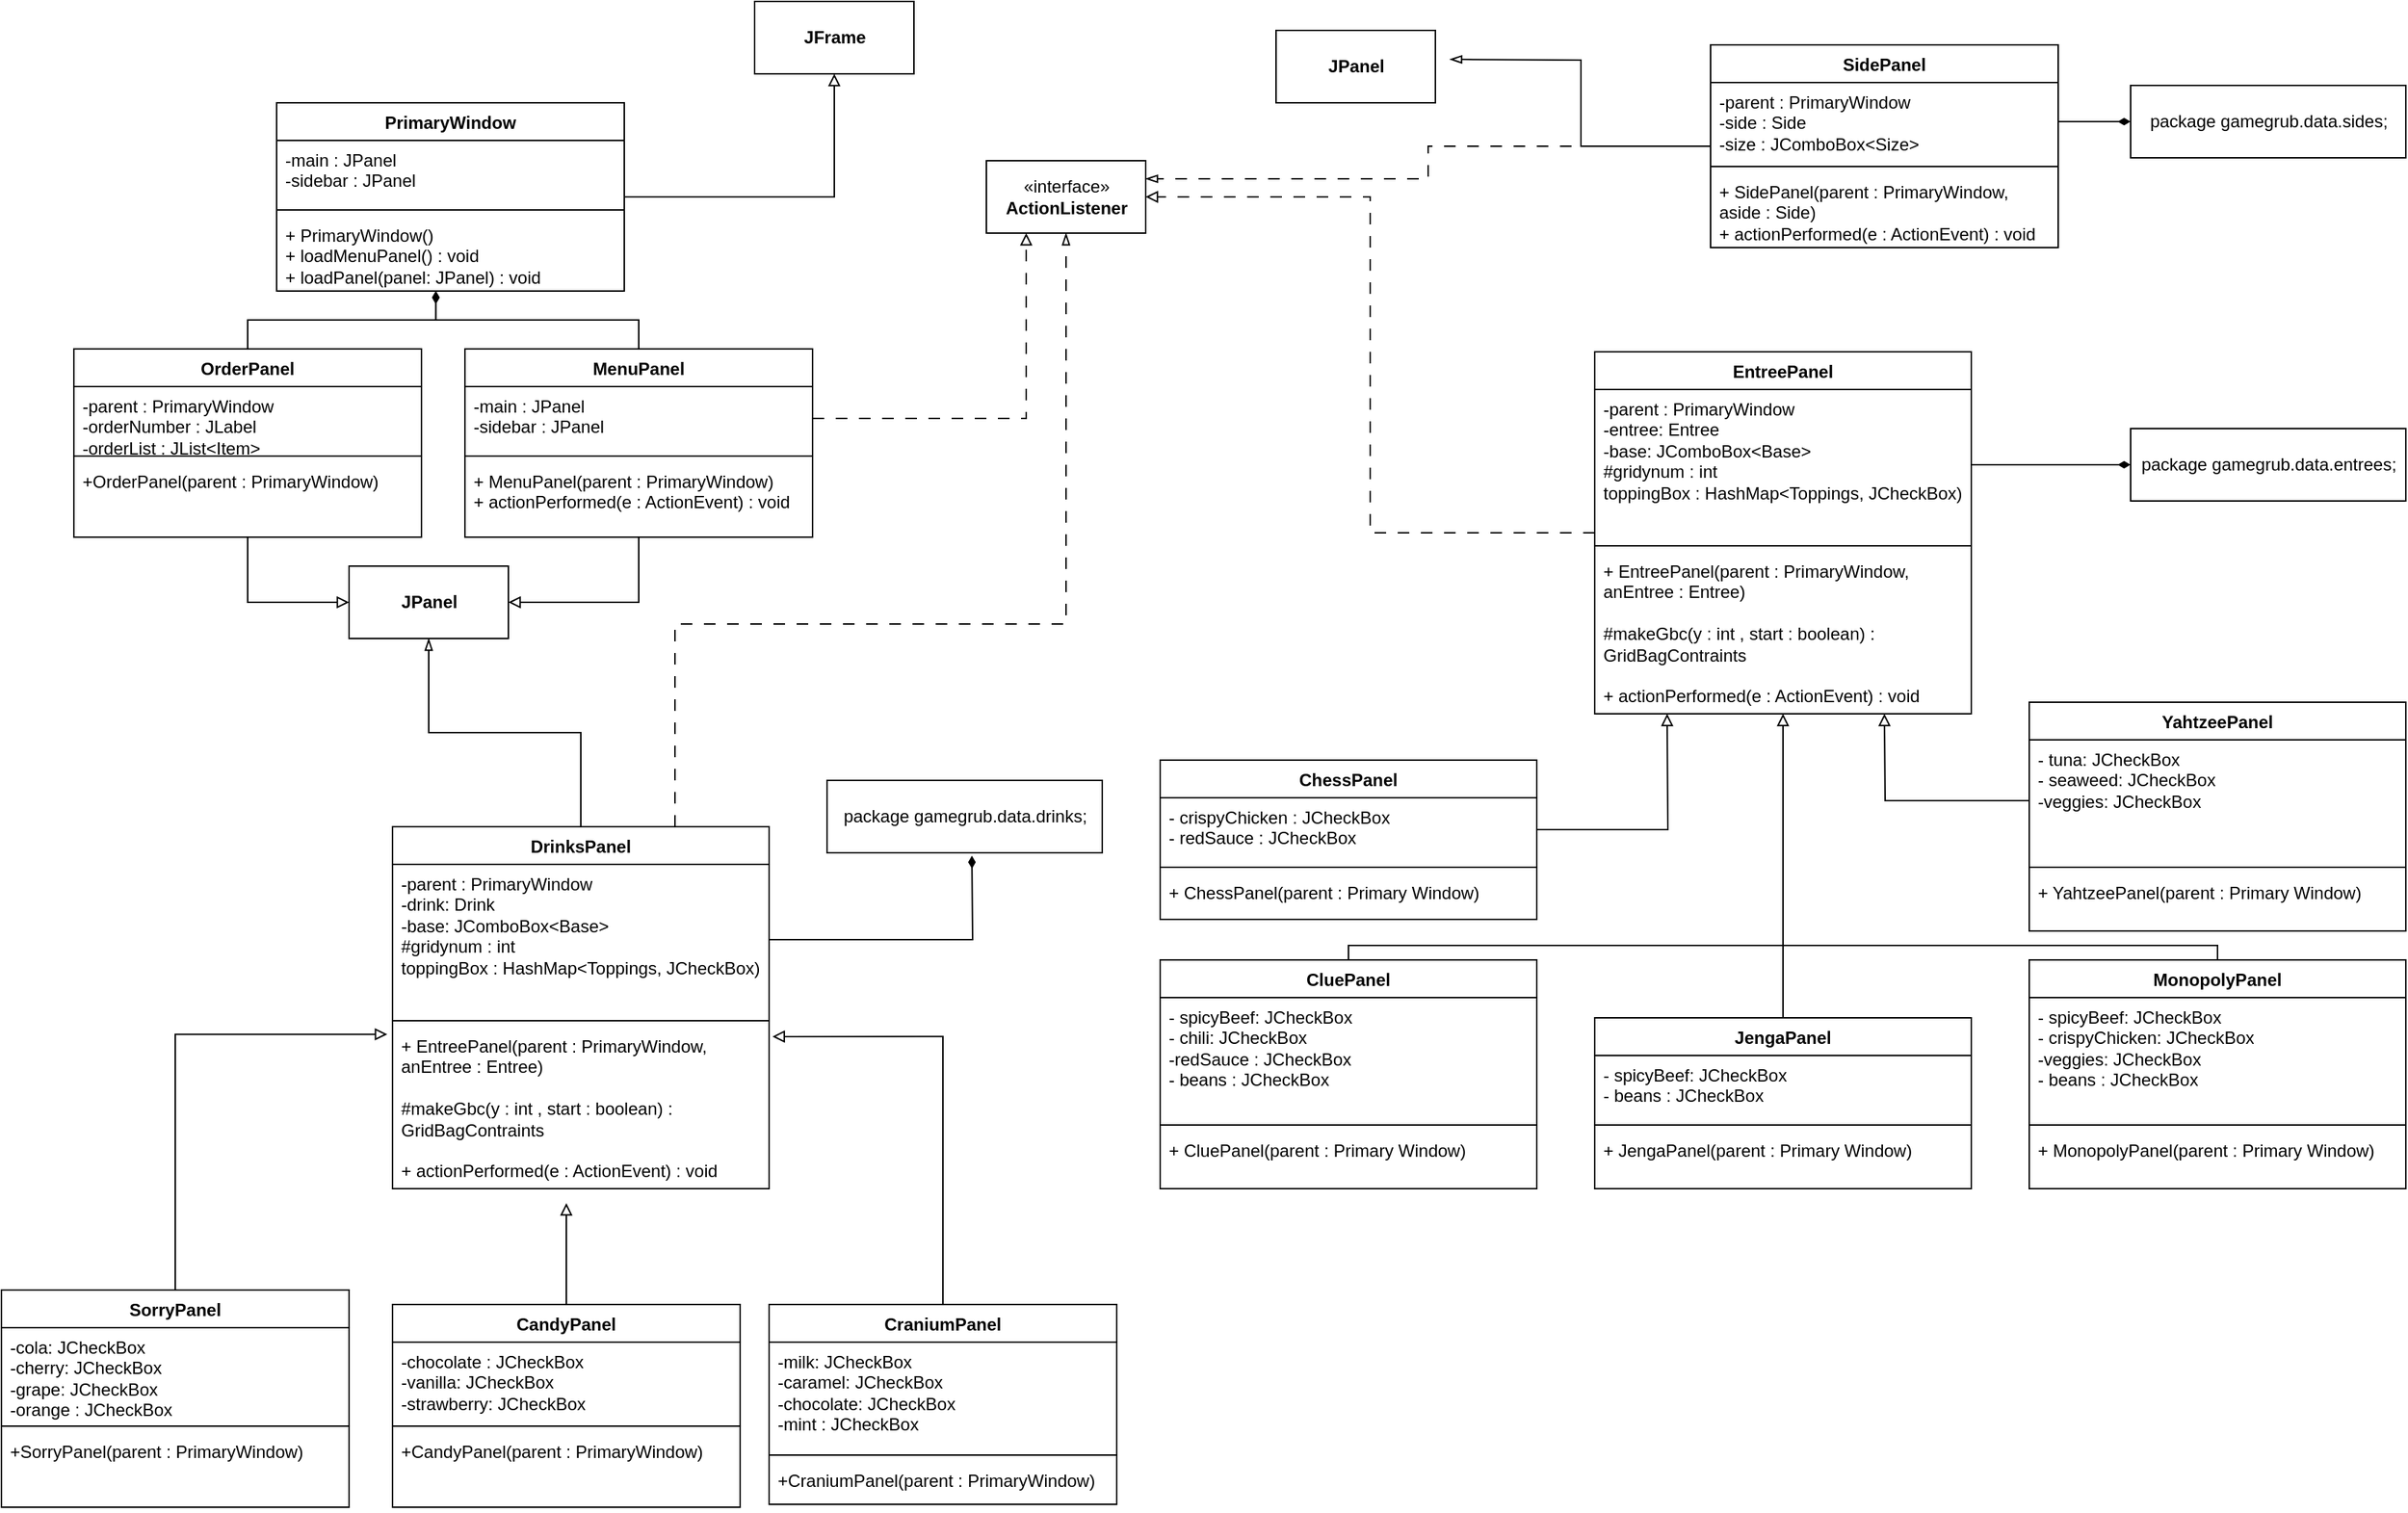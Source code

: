 <mxfile version="20.8.21" type="github">
  <diagram name="Page-1" id="929967ad-93f9-6ef4-fab6-5d389245f69c">
    <mxGraphModel dx="2518" dy="1416" grid="1" gridSize="10" guides="1" tooltips="1" connect="1" arrows="1" fold="1" page="1" pageScale="1.5" pageWidth="1169" pageHeight="826" background="none" math="0" shadow="0">
      <root>
        <mxCell id="0" style=";html=1;" />
        <mxCell id="1" style=";html=1;" parent="0" />
        <mxCell id="zlyBfy8H01efTNsYLWTc-6" style="edgeStyle=orthogonalEdgeStyle;rounded=0;orthogonalLoop=1;jettySize=auto;html=1;entryX=0.5;entryY=1;entryDx=0;entryDy=0;endArrow=block;endFill=0;" edge="1" parent="1" source="YISngo12cGfvKzasnoVp-1" target="zlyBfy8H01efTNsYLWTc-4">
          <mxGeometry relative="1" as="geometry" />
        </mxCell>
        <mxCell id="YISngo12cGfvKzasnoVp-1" value="PrimaryWindow" style="swimlane;fontStyle=1;align=center;verticalAlign=top;childLayout=stackLayout;horizontal=1;startSize=26;horizontalStack=0;resizeParent=1;resizeParentMax=0;resizeLast=0;collapsible=1;marginBottom=0;whiteSpace=wrap;html=1;" parent="1" vertex="1">
          <mxGeometry x="220" y="80" width="240" height="130" as="geometry" />
        </mxCell>
        <mxCell id="YISngo12cGfvKzasnoVp-2" value="-main : JPanel&lt;br&gt;-sidebar : JPanel" style="text;strokeColor=none;fillColor=none;align=left;verticalAlign=top;spacingLeft=4;spacingRight=4;overflow=hidden;rotatable=0;points=[[0,0.5],[1,0.5]];portConstraint=eastwest;whiteSpace=wrap;html=1;" parent="YISngo12cGfvKzasnoVp-1" vertex="1">
          <mxGeometry y="26" width="240" height="44" as="geometry" />
        </mxCell>
        <mxCell id="YISngo12cGfvKzasnoVp-3" value="" style="line;strokeWidth=1;fillColor=none;align=left;verticalAlign=middle;spacingTop=-1;spacingLeft=3;spacingRight=3;rotatable=0;labelPosition=right;points=[];portConstraint=eastwest;strokeColor=inherit;" parent="YISngo12cGfvKzasnoVp-1" vertex="1">
          <mxGeometry y="70" width="240" height="8" as="geometry" />
        </mxCell>
        <mxCell id="YISngo12cGfvKzasnoVp-4" value="+ PrimaryWindow()&lt;br&gt;+ loadMenuPanel() : void&lt;br&gt;+ loadPanel(panel: JPanel) : void" style="text;strokeColor=none;fillColor=none;align=left;verticalAlign=top;spacingLeft=4;spacingRight=4;overflow=hidden;rotatable=0;points=[[0,0.5],[1,0.5]];portConstraint=eastwest;whiteSpace=wrap;html=1;" parent="YISngo12cGfvKzasnoVp-1" vertex="1">
          <mxGeometry y="78" width="240" height="52" as="geometry" />
        </mxCell>
        <mxCell id="zlyBfy8H01efTNsYLWTc-29" style="edgeStyle=orthogonalEdgeStyle;rounded=0;orthogonalLoop=1;jettySize=auto;html=1;startArrow=none;startFill=0;endArrow=blockThin;endFill=0;" edge="1" parent="1" source="YISngo12cGfvKzasnoVp-5">
          <mxGeometry relative="1" as="geometry">
            <mxPoint x="1030" y="50" as="targetPoint" />
          </mxGeometry>
        </mxCell>
        <mxCell id="zlyBfy8H01efTNsYLWTc-32" style="edgeStyle=orthogonalEdgeStyle;rounded=0;orthogonalLoop=1;jettySize=auto;html=1;entryX=1;entryY=0.25;entryDx=0;entryDy=0;dashed=1;dashPattern=8 8;startArrow=none;startFill=0;endArrow=blockThin;endFill=0;" edge="1" parent="1" source="YISngo12cGfvKzasnoVp-5" target="zlyBfy8H01efTNsYLWTc-2">
          <mxGeometry relative="1" as="geometry" />
        </mxCell>
        <mxCell id="YISngo12cGfvKzasnoVp-5" value="SidePanel" style="swimlane;fontStyle=1;align=center;verticalAlign=top;childLayout=stackLayout;horizontal=1;startSize=26;horizontalStack=0;resizeParent=1;resizeParentMax=0;resizeLast=0;collapsible=1;marginBottom=0;whiteSpace=wrap;html=1;" parent="1" vertex="1">
          <mxGeometry x="1210" y="40" width="240" height="140" as="geometry" />
        </mxCell>
        <mxCell id="YISngo12cGfvKzasnoVp-6" value="-parent : PrimaryWindow&lt;br&gt;-side : Side&lt;br&gt;-size : JComboBox&amp;lt;Size&amp;gt;" style="text;strokeColor=none;fillColor=none;align=left;verticalAlign=top;spacingLeft=4;spacingRight=4;overflow=hidden;rotatable=0;points=[[0,0.5],[1,0.5]];portConstraint=eastwest;whiteSpace=wrap;html=1;" parent="YISngo12cGfvKzasnoVp-5" vertex="1">
          <mxGeometry y="26" width="240" height="54" as="geometry" />
        </mxCell>
        <mxCell id="YISngo12cGfvKzasnoVp-7" value="" style="line;strokeWidth=1;fillColor=none;align=left;verticalAlign=middle;spacingTop=-1;spacingLeft=3;spacingRight=3;rotatable=0;labelPosition=right;points=[];portConstraint=eastwest;strokeColor=inherit;" parent="YISngo12cGfvKzasnoVp-5" vertex="1">
          <mxGeometry y="80" width="240" height="8" as="geometry" />
        </mxCell>
        <mxCell id="YISngo12cGfvKzasnoVp-8" value="+ SidePanel(parent : PrimaryWindow, aside : Side)&lt;br&gt;+ actionPerformed(e : ActionEvent) : void" style="text;strokeColor=none;fillColor=none;align=left;verticalAlign=top;spacingLeft=4;spacingRight=4;overflow=hidden;rotatable=0;points=[[0,0.5],[1,0.5]];portConstraint=eastwest;whiteSpace=wrap;html=1;" parent="YISngo12cGfvKzasnoVp-5" vertex="1">
          <mxGeometry y="88" width="240" height="52" as="geometry" />
        </mxCell>
        <mxCell id="zlyBfy8H01efTNsYLWTc-25" style="edgeStyle=orthogonalEdgeStyle;rounded=0;orthogonalLoop=1;jettySize=auto;html=1;entryX=1;entryY=0.5;entryDx=0;entryDy=0;dashed=1;dashPattern=8 8;startArrow=none;startFill=0;endArrow=block;endFill=0;" edge="1" parent="1" source="YISngo12cGfvKzasnoVp-9" target="zlyBfy8H01efTNsYLWTc-2">
          <mxGeometry relative="1" as="geometry" />
        </mxCell>
        <mxCell id="YISngo12cGfvKzasnoVp-9" value="EntreePanel" style="swimlane;fontStyle=1;align=center;verticalAlign=top;childLayout=stackLayout;horizontal=1;startSize=26;horizontalStack=0;resizeParent=1;resizeParentMax=0;resizeLast=0;collapsible=1;marginBottom=0;whiteSpace=wrap;html=1;" parent="1" vertex="1">
          <mxGeometry x="1130" y="252" width="260" height="250" as="geometry" />
        </mxCell>
        <mxCell id="YISngo12cGfvKzasnoVp-10" value="-parent : PrimaryWindow&lt;br&gt;-entree: Entree&lt;br&gt;-base: JComboBox&amp;lt;Base&amp;gt;&lt;br&gt;#gridynum : int&lt;br&gt;toppingBox : HashMap&amp;lt;Toppings, JCheckBox)" style="text;strokeColor=none;fillColor=none;align=left;verticalAlign=top;spacingLeft=4;spacingRight=4;overflow=hidden;rotatable=0;points=[[0,0.5],[1,0.5]];portConstraint=eastwest;whiteSpace=wrap;html=1;" parent="YISngo12cGfvKzasnoVp-9" vertex="1">
          <mxGeometry y="26" width="260" height="104" as="geometry" />
        </mxCell>
        <mxCell id="YISngo12cGfvKzasnoVp-11" value="" style="line;strokeWidth=1;fillColor=none;align=left;verticalAlign=middle;spacingTop=-1;spacingLeft=3;spacingRight=3;rotatable=0;labelPosition=right;points=[];portConstraint=eastwest;strokeColor=inherit;" parent="YISngo12cGfvKzasnoVp-9" vertex="1">
          <mxGeometry y="130" width="260" height="8" as="geometry" />
        </mxCell>
        <mxCell id="YISngo12cGfvKzasnoVp-12" value="+ EntreePanel(parent : PrimaryWindow, anEntree : Entree)&lt;br&gt;&lt;br&gt;#makeGbc(y : int , start : boolean) : GridBagContraints&lt;br&gt;&lt;br&gt;+ actionPerformed(e : ActionEvent) : void" style="text;strokeColor=none;fillColor=none;align=left;verticalAlign=top;spacingLeft=4;spacingRight=4;overflow=hidden;rotatable=0;points=[[0,0.5],[1,0.5]];portConstraint=eastwest;whiteSpace=wrap;html=1;" parent="YISngo12cGfvKzasnoVp-9" vertex="1">
          <mxGeometry y="138" width="260" height="112" as="geometry" />
        </mxCell>
        <mxCell id="zlyBfy8H01efTNsYLWTc-30" style="edgeStyle=orthogonalEdgeStyle;rounded=0;orthogonalLoop=1;jettySize=auto;html=1;entryX=0.5;entryY=1;entryDx=0;entryDy=0;startArrow=none;startFill=0;endArrow=blockThin;endFill=0;" edge="1" parent="1" source="YISngo12cGfvKzasnoVp-13" target="zlyBfy8H01efTNsYLWTc-3">
          <mxGeometry relative="1" as="geometry" />
        </mxCell>
        <mxCell id="zlyBfy8H01efTNsYLWTc-31" style="edgeStyle=orthogonalEdgeStyle;rounded=0;orthogonalLoop=1;jettySize=auto;html=1;exitX=0.75;exitY=0;exitDx=0;exitDy=0;entryX=0.5;entryY=1;entryDx=0;entryDy=0;startArrow=none;startFill=0;endArrow=blockThin;endFill=0;dashed=1;dashPattern=8 8;" edge="1" parent="1" source="YISngo12cGfvKzasnoVp-13" target="zlyBfy8H01efTNsYLWTc-2">
          <mxGeometry relative="1" as="geometry">
            <Array as="points">
              <mxPoint x="495" y="440" />
              <mxPoint x="765" y="440" />
            </Array>
          </mxGeometry>
        </mxCell>
        <mxCell id="YISngo12cGfvKzasnoVp-13" value="DrinksPanel" style="swimlane;fontStyle=1;align=center;verticalAlign=top;childLayout=stackLayout;horizontal=1;startSize=26;horizontalStack=0;resizeParent=1;resizeParentMax=0;resizeLast=0;collapsible=1;marginBottom=0;whiteSpace=wrap;html=1;" parent="1" vertex="1">
          <mxGeometry x="300" y="580" width="260" height="250" as="geometry" />
        </mxCell>
        <mxCell id="zlyBfy8H01efTNsYLWTc-40" style="edgeStyle=orthogonalEdgeStyle;rounded=0;orthogonalLoop=1;jettySize=auto;html=1;startArrow=none;startFill=0;endArrow=diamondThin;endFill=1;" edge="1" parent="YISngo12cGfvKzasnoVp-13" source="YISngo12cGfvKzasnoVp-14">
          <mxGeometry relative="1" as="geometry">
            <mxPoint x="400" y="20" as="targetPoint" />
          </mxGeometry>
        </mxCell>
        <mxCell id="YISngo12cGfvKzasnoVp-14" value="-parent : PrimaryWindow&lt;br&gt;-drink: Drink&lt;br&gt;-base: JComboBox&amp;lt;Base&amp;gt;&lt;br&gt;#gridynum : int&lt;br&gt;toppingBox : HashMap&amp;lt;Toppings, JCheckBox)" style="text;strokeColor=none;fillColor=none;align=left;verticalAlign=top;spacingLeft=4;spacingRight=4;overflow=hidden;rotatable=0;points=[[0,0.5],[1,0.5]];portConstraint=eastwest;whiteSpace=wrap;html=1;" parent="YISngo12cGfvKzasnoVp-13" vertex="1">
          <mxGeometry y="26" width="260" height="104" as="geometry" />
        </mxCell>
        <mxCell id="YISngo12cGfvKzasnoVp-15" value="" style="line;strokeWidth=1;fillColor=none;align=left;verticalAlign=middle;spacingTop=-1;spacingLeft=3;spacingRight=3;rotatable=0;labelPosition=right;points=[];portConstraint=eastwest;strokeColor=inherit;" parent="YISngo12cGfvKzasnoVp-13" vertex="1">
          <mxGeometry y="130" width="260" height="8" as="geometry" />
        </mxCell>
        <mxCell id="YISngo12cGfvKzasnoVp-16" value="+ EntreePanel(parent : PrimaryWindow, anEntree : Entree)&lt;br&gt;&lt;br&gt;#makeGbc(y : int , start : boolean) : GridBagContraints&lt;br&gt;&lt;br&gt;+ actionPerformed(e : ActionEvent) : void" style="text;strokeColor=none;fillColor=none;align=left;verticalAlign=top;spacingLeft=4;spacingRight=4;overflow=hidden;rotatable=0;points=[[0,0.5],[1,0.5]];portConstraint=eastwest;whiteSpace=wrap;html=1;" parent="YISngo12cGfvKzasnoVp-13" vertex="1">
          <mxGeometry y="138" width="260" height="112" as="geometry" />
        </mxCell>
        <mxCell id="zlyBfy8H01efTNsYLWTc-1" style="edgeStyle=orthogonalEdgeStyle;rounded=0;orthogonalLoop=1;jettySize=auto;html=1;entryX=0.458;entryY=1;entryDx=0;entryDy=0;entryPerimeter=0;endArrow=diamondThin;endFill=1;" edge="1" parent="1" source="YISngo12cGfvKzasnoVp-17" target="YISngo12cGfvKzasnoVp-4">
          <mxGeometry relative="1" as="geometry" />
        </mxCell>
        <mxCell id="zlyBfy8H01efTNsYLWTc-21" style="edgeStyle=orthogonalEdgeStyle;rounded=0;orthogonalLoop=1;jettySize=auto;html=1;entryX=1;entryY=0.5;entryDx=0;entryDy=0;startArrow=none;startFill=0;endArrow=block;endFill=0;" edge="1" parent="1" source="YISngo12cGfvKzasnoVp-17" target="zlyBfy8H01efTNsYLWTc-3">
          <mxGeometry relative="1" as="geometry" />
        </mxCell>
        <mxCell id="YISngo12cGfvKzasnoVp-17" value="MenuPanel" style="swimlane;fontStyle=1;align=center;verticalAlign=top;childLayout=stackLayout;horizontal=1;startSize=26;horizontalStack=0;resizeParent=1;resizeParentMax=0;resizeLast=0;collapsible=1;marginBottom=0;whiteSpace=wrap;html=1;" parent="1" vertex="1">
          <mxGeometry x="350" y="250" width="240" height="130" as="geometry" />
        </mxCell>
        <mxCell id="YISngo12cGfvKzasnoVp-18" value="-main : JPanel&lt;br&gt;-sidebar : JPanel" style="text;strokeColor=none;fillColor=none;align=left;verticalAlign=top;spacingLeft=4;spacingRight=4;overflow=hidden;rotatable=0;points=[[0,0.5],[1,0.5]];portConstraint=eastwest;whiteSpace=wrap;html=1;" parent="YISngo12cGfvKzasnoVp-17" vertex="1">
          <mxGeometry y="26" width="240" height="44" as="geometry" />
        </mxCell>
        <mxCell id="YISngo12cGfvKzasnoVp-19" value="" style="line;strokeWidth=1;fillColor=none;align=left;verticalAlign=middle;spacingTop=-1;spacingLeft=3;spacingRight=3;rotatable=0;labelPosition=right;points=[];portConstraint=eastwest;strokeColor=inherit;" parent="YISngo12cGfvKzasnoVp-17" vertex="1">
          <mxGeometry y="70" width="240" height="8" as="geometry" />
        </mxCell>
        <mxCell id="YISngo12cGfvKzasnoVp-20" value="+ MenuPanel(parent : PrimaryWindow)&lt;br style=&quot;border-color: var(--border-color);&quot;&gt;+ actionPerformed(e : ActionEvent) : void" style="text;strokeColor=none;fillColor=none;align=left;verticalAlign=top;spacingLeft=4;spacingRight=4;overflow=hidden;rotatable=0;points=[[0,0.5],[1,0.5]];portConstraint=eastwest;whiteSpace=wrap;html=1;" parent="YISngo12cGfvKzasnoVp-17" vertex="1">
          <mxGeometry y="78" width="240" height="52" as="geometry" />
        </mxCell>
        <mxCell id="zlyBfy8H01efTNsYLWTc-5" style="edgeStyle=orthogonalEdgeStyle;rounded=0;orthogonalLoop=1;jettySize=auto;html=1;entryX=0.458;entryY=1;entryDx=0;entryDy=0;entryPerimeter=0;endArrow=diamondThin;endFill=1;" edge="1" parent="1" source="YISngo12cGfvKzasnoVp-21" target="YISngo12cGfvKzasnoVp-4">
          <mxGeometry relative="1" as="geometry" />
        </mxCell>
        <mxCell id="zlyBfy8H01efTNsYLWTc-22" style="edgeStyle=orthogonalEdgeStyle;rounded=0;orthogonalLoop=1;jettySize=auto;html=1;entryX=0;entryY=0.5;entryDx=0;entryDy=0;startArrow=none;startFill=0;endArrow=block;endFill=0;" edge="1" parent="1" source="YISngo12cGfvKzasnoVp-21" target="zlyBfy8H01efTNsYLWTc-3">
          <mxGeometry relative="1" as="geometry" />
        </mxCell>
        <mxCell id="YISngo12cGfvKzasnoVp-21" value="OrderPanel" style="swimlane;fontStyle=1;align=center;verticalAlign=top;childLayout=stackLayout;horizontal=1;startSize=26;horizontalStack=0;resizeParent=1;resizeParentMax=0;resizeLast=0;collapsible=1;marginBottom=0;whiteSpace=wrap;html=1;" parent="1" vertex="1">
          <mxGeometry x="80" y="250" width="240" height="130" as="geometry" />
        </mxCell>
        <mxCell id="YISngo12cGfvKzasnoVp-22" value="-parent : PrimaryWindow&lt;br&gt;-orderNumber : JLabel&lt;br&gt;-orderList : JList&amp;lt;Item&amp;gt;" style="text;strokeColor=none;fillColor=none;align=left;verticalAlign=top;spacingLeft=4;spacingRight=4;overflow=hidden;rotatable=0;points=[[0,0.5],[1,0.5]];portConstraint=eastwest;whiteSpace=wrap;html=1;" parent="YISngo12cGfvKzasnoVp-21" vertex="1">
          <mxGeometry y="26" width="240" height="44" as="geometry" />
        </mxCell>
        <mxCell id="YISngo12cGfvKzasnoVp-23" value="" style="line;strokeWidth=1;fillColor=none;align=left;verticalAlign=middle;spacingTop=-1;spacingLeft=3;spacingRight=3;rotatable=0;labelPosition=right;points=[];portConstraint=eastwest;strokeColor=inherit;" parent="YISngo12cGfvKzasnoVp-21" vertex="1">
          <mxGeometry y="70" width="240" height="8" as="geometry" />
        </mxCell>
        <mxCell id="YISngo12cGfvKzasnoVp-24" value="+OrderPanel(parent : PrimaryWindow)" style="text;strokeColor=none;fillColor=none;align=left;verticalAlign=top;spacingLeft=4;spacingRight=4;overflow=hidden;rotatable=0;points=[[0,0.5],[1,0.5]];portConstraint=eastwest;whiteSpace=wrap;html=1;" parent="YISngo12cGfvKzasnoVp-21" vertex="1">
          <mxGeometry y="78" width="240" height="52" as="geometry" />
        </mxCell>
        <mxCell id="zlyBfy8H01efTNsYLWTc-13" style="edgeStyle=orthogonalEdgeStyle;rounded=0;orthogonalLoop=1;jettySize=auto;html=1;startArrow=none;startFill=0;endArrow=block;endFill=0;" edge="1" parent="1" source="YISngo12cGfvKzasnoVp-25">
          <mxGeometry relative="1" as="geometry">
            <mxPoint x="420" y="840" as="targetPoint" />
          </mxGeometry>
        </mxCell>
        <mxCell id="YISngo12cGfvKzasnoVp-25" value="CandyPanel" style="swimlane;fontStyle=1;align=center;verticalAlign=top;childLayout=stackLayout;horizontal=1;startSize=26;horizontalStack=0;resizeParent=1;resizeParentMax=0;resizeLast=0;collapsible=1;marginBottom=0;whiteSpace=wrap;html=1;" parent="1" vertex="1">
          <mxGeometry x="300" y="910" width="240" height="140" as="geometry" />
        </mxCell>
        <mxCell id="YISngo12cGfvKzasnoVp-26" value="-chocolate : JCheckBox&lt;br&gt;-vanilla: JCheckBox&lt;br&gt;-strawberry: JCheckBox" style="text;strokeColor=none;fillColor=none;align=left;verticalAlign=top;spacingLeft=4;spacingRight=4;overflow=hidden;rotatable=0;points=[[0,0.5],[1,0.5]];portConstraint=eastwest;whiteSpace=wrap;html=1;" parent="YISngo12cGfvKzasnoVp-25" vertex="1">
          <mxGeometry y="26" width="240" height="54" as="geometry" />
        </mxCell>
        <mxCell id="YISngo12cGfvKzasnoVp-27" value="" style="line;strokeWidth=1;fillColor=none;align=left;verticalAlign=middle;spacingTop=-1;spacingLeft=3;spacingRight=3;rotatable=0;labelPosition=right;points=[];portConstraint=eastwest;strokeColor=inherit;" parent="YISngo12cGfvKzasnoVp-25" vertex="1">
          <mxGeometry y="80" width="240" height="8" as="geometry" />
        </mxCell>
        <mxCell id="YISngo12cGfvKzasnoVp-28" value="+CandyPanel(parent : PrimaryWindow)" style="text;strokeColor=none;fillColor=none;align=left;verticalAlign=top;spacingLeft=4;spacingRight=4;overflow=hidden;rotatable=0;points=[[0,0.5],[1,0.5]];portConstraint=eastwest;whiteSpace=wrap;html=1;" parent="YISngo12cGfvKzasnoVp-25" vertex="1">
          <mxGeometry y="88" width="240" height="52" as="geometry" />
        </mxCell>
        <mxCell id="zlyBfy8H01efTNsYLWTc-12" style="edgeStyle=orthogonalEdgeStyle;rounded=0;orthogonalLoop=1;jettySize=auto;html=1;entryX=1.009;entryY=0.062;entryDx=0;entryDy=0;entryPerimeter=0;startArrow=none;startFill=0;endArrow=block;endFill=0;" edge="1" parent="1" source="YISngo12cGfvKzasnoVp-29" target="YISngo12cGfvKzasnoVp-16">
          <mxGeometry relative="1" as="geometry" />
        </mxCell>
        <mxCell id="YISngo12cGfvKzasnoVp-29" value="CraniumPanel" style="swimlane;fontStyle=1;align=center;verticalAlign=top;childLayout=stackLayout;horizontal=1;startSize=26;horizontalStack=0;resizeParent=1;resizeParentMax=0;resizeLast=0;collapsible=1;marginBottom=0;whiteSpace=wrap;html=1;" parent="1" vertex="1">
          <mxGeometry x="560" y="910" width="240" height="138" as="geometry" />
        </mxCell>
        <mxCell id="YISngo12cGfvKzasnoVp-30" value="-milk: JCheckBox&lt;br&gt;-caramel: JCheckBox&lt;br&gt;-chocolate: JCheckBox&lt;br&gt;-mint : JCheckBox" style="text;strokeColor=none;fillColor=none;align=left;verticalAlign=top;spacingLeft=4;spacingRight=4;overflow=hidden;rotatable=0;points=[[0,0.5],[1,0.5]];portConstraint=eastwest;whiteSpace=wrap;html=1;" parent="YISngo12cGfvKzasnoVp-29" vertex="1">
          <mxGeometry y="26" width="240" height="74" as="geometry" />
        </mxCell>
        <mxCell id="YISngo12cGfvKzasnoVp-31" value="" style="line;strokeWidth=1;fillColor=none;align=left;verticalAlign=middle;spacingTop=-1;spacingLeft=3;spacingRight=3;rotatable=0;labelPosition=right;points=[];portConstraint=eastwest;strokeColor=inherit;" parent="YISngo12cGfvKzasnoVp-29" vertex="1">
          <mxGeometry y="100" width="240" height="8" as="geometry" />
        </mxCell>
        <mxCell id="YISngo12cGfvKzasnoVp-32" value="+CraniumPanel(parent : PrimaryWindow)" style="text;strokeColor=none;fillColor=none;align=left;verticalAlign=top;spacingLeft=4;spacingRight=4;overflow=hidden;rotatable=0;points=[[0,0.5],[1,0.5]];portConstraint=eastwest;whiteSpace=wrap;html=1;" parent="YISngo12cGfvKzasnoVp-29" vertex="1">
          <mxGeometry y="108" width="240" height="30" as="geometry" />
        </mxCell>
        <mxCell id="zlyBfy8H01efTNsYLWTc-14" style="edgeStyle=orthogonalEdgeStyle;rounded=0;orthogonalLoop=1;jettySize=auto;html=1;entryX=-0.014;entryY=0.048;entryDx=0;entryDy=0;entryPerimeter=0;startArrow=none;startFill=0;endArrow=block;endFill=0;" edge="1" parent="1" source="YISngo12cGfvKzasnoVp-33" target="YISngo12cGfvKzasnoVp-16">
          <mxGeometry relative="1" as="geometry" />
        </mxCell>
        <mxCell id="YISngo12cGfvKzasnoVp-33" value="SorryPanel" style="swimlane;fontStyle=1;align=center;verticalAlign=top;childLayout=stackLayout;horizontal=1;startSize=26;horizontalStack=0;resizeParent=1;resizeParentMax=0;resizeLast=0;collapsible=1;marginBottom=0;whiteSpace=wrap;html=1;" parent="1" vertex="1">
          <mxGeometry x="30" y="900" width="240" height="150" as="geometry" />
        </mxCell>
        <mxCell id="YISngo12cGfvKzasnoVp-34" value="-cola: JCheckBox&lt;br&gt;-cherry: JCheckBox&lt;br&gt;-grape: JCheckBox&lt;br&gt;-orange : JCheckBox" style="text;strokeColor=none;fillColor=none;align=left;verticalAlign=top;spacingLeft=4;spacingRight=4;overflow=hidden;rotatable=0;points=[[0,0.5],[1,0.5]];portConstraint=eastwest;whiteSpace=wrap;html=1;" parent="YISngo12cGfvKzasnoVp-33" vertex="1">
          <mxGeometry y="26" width="240" height="64" as="geometry" />
        </mxCell>
        <mxCell id="YISngo12cGfvKzasnoVp-35" value="" style="line;strokeWidth=1;fillColor=none;align=left;verticalAlign=middle;spacingTop=-1;spacingLeft=3;spacingRight=3;rotatable=0;labelPosition=right;points=[];portConstraint=eastwest;strokeColor=inherit;" parent="YISngo12cGfvKzasnoVp-33" vertex="1">
          <mxGeometry y="90" width="240" height="8" as="geometry" />
        </mxCell>
        <mxCell id="YISngo12cGfvKzasnoVp-36" value="+SorryPanel(parent : PrimaryWindow)" style="text;strokeColor=none;fillColor=none;align=left;verticalAlign=top;spacingLeft=4;spacingRight=4;overflow=hidden;rotatable=0;points=[[0,0.5],[1,0.5]];portConstraint=eastwest;whiteSpace=wrap;html=1;" parent="YISngo12cGfvKzasnoVp-33" vertex="1">
          <mxGeometry y="98" width="240" height="52" as="geometry" />
        </mxCell>
        <mxCell id="YISngo12cGfvKzasnoVp-37" value="ChessPanel" style="swimlane;fontStyle=1;align=center;verticalAlign=top;childLayout=stackLayout;horizontal=1;startSize=26;horizontalStack=0;resizeParent=1;resizeParentMax=0;resizeLast=0;collapsible=1;marginBottom=0;whiteSpace=wrap;html=1;" parent="1" vertex="1">
          <mxGeometry x="830" y="534" width="260" height="110" as="geometry" />
        </mxCell>
        <mxCell id="zlyBfy8H01efTNsYLWTc-20" style="edgeStyle=orthogonalEdgeStyle;rounded=0;orthogonalLoop=1;jettySize=auto;html=1;startArrow=none;startFill=0;endArrow=block;endFill=0;" edge="1" parent="YISngo12cGfvKzasnoVp-37" source="YISngo12cGfvKzasnoVp-38">
          <mxGeometry relative="1" as="geometry">
            <mxPoint x="350" y="-32" as="targetPoint" />
          </mxGeometry>
        </mxCell>
        <mxCell id="YISngo12cGfvKzasnoVp-38" value="- crispyChicken : JCheckBox&lt;br&gt;- redSauce : JCheckBox" style="text;strokeColor=none;fillColor=none;align=left;verticalAlign=top;spacingLeft=4;spacingRight=4;overflow=hidden;rotatable=0;points=[[0,0.5],[1,0.5]];portConstraint=eastwest;whiteSpace=wrap;html=1;" parent="YISngo12cGfvKzasnoVp-37" vertex="1">
          <mxGeometry y="26" width="260" height="44" as="geometry" />
        </mxCell>
        <mxCell id="YISngo12cGfvKzasnoVp-39" value="" style="line;strokeWidth=1;fillColor=none;align=left;verticalAlign=middle;spacingTop=-1;spacingLeft=3;spacingRight=3;rotatable=0;labelPosition=right;points=[];portConstraint=eastwest;strokeColor=inherit;" parent="YISngo12cGfvKzasnoVp-37" vertex="1">
          <mxGeometry y="70" width="260" height="8" as="geometry" />
        </mxCell>
        <mxCell id="YISngo12cGfvKzasnoVp-40" value="+ ChessPanel(parent : Primary Window)" style="text;strokeColor=none;fillColor=none;align=left;verticalAlign=top;spacingLeft=4;spacingRight=4;overflow=hidden;rotatable=0;points=[[0,0.5],[1,0.5]];portConstraint=eastwest;whiteSpace=wrap;html=1;" parent="YISngo12cGfvKzasnoVp-37" vertex="1">
          <mxGeometry y="78" width="260" height="32" as="geometry" />
        </mxCell>
        <mxCell id="YISngo12cGfvKzasnoVp-41" value="CluePanel" style="swimlane;fontStyle=1;align=center;verticalAlign=top;childLayout=stackLayout;horizontal=1;startSize=26;horizontalStack=0;resizeParent=1;resizeParentMax=0;resizeLast=0;collapsible=1;marginBottom=0;whiteSpace=wrap;html=1;" parent="1" vertex="1">
          <mxGeometry x="830" y="672" width="260" height="158" as="geometry" />
        </mxCell>
        <mxCell id="zlyBfy8H01efTNsYLWTc-15" style="edgeStyle=orthogonalEdgeStyle;rounded=0;orthogonalLoop=1;jettySize=auto;html=1;startArrow=none;startFill=0;endArrow=block;endFill=0;" edge="1" parent="YISngo12cGfvKzasnoVp-41">
          <mxGeometry relative="1" as="geometry">
            <mxPoint x="430" y="-170" as="targetPoint" />
            <mxPoint x="130" as="sourcePoint" />
            <Array as="points">
              <mxPoint x="130" y="-10" />
              <mxPoint x="430" y="-10" />
            </Array>
          </mxGeometry>
        </mxCell>
        <mxCell id="YISngo12cGfvKzasnoVp-42" value="- spicyBeef: JCheckBox&lt;br&gt;- chili: JCheckBox&lt;br&gt;-redSauce : JCheckBox&lt;br&gt;- beans : JCheckBox" style="text;strokeColor=none;fillColor=none;align=left;verticalAlign=top;spacingLeft=4;spacingRight=4;overflow=hidden;rotatable=0;points=[[0,0.5],[1,0.5]];portConstraint=eastwest;whiteSpace=wrap;html=1;" parent="YISngo12cGfvKzasnoVp-41" vertex="1">
          <mxGeometry y="26" width="260" height="84" as="geometry" />
        </mxCell>
        <mxCell id="YISngo12cGfvKzasnoVp-43" value="" style="line;strokeWidth=1;fillColor=none;align=left;verticalAlign=middle;spacingTop=-1;spacingLeft=3;spacingRight=3;rotatable=0;labelPosition=right;points=[];portConstraint=eastwest;strokeColor=inherit;" parent="YISngo12cGfvKzasnoVp-41" vertex="1">
          <mxGeometry y="110" width="260" height="8" as="geometry" />
        </mxCell>
        <mxCell id="YISngo12cGfvKzasnoVp-44" value="+ CluePanel(parent : Primary Window)" style="text;strokeColor=none;fillColor=none;align=left;verticalAlign=top;spacingLeft=4;spacingRight=4;overflow=hidden;rotatable=0;points=[[0,0.5],[1,0.5]];portConstraint=eastwest;whiteSpace=wrap;html=1;" parent="YISngo12cGfvKzasnoVp-41" vertex="1">
          <mxGeometry y="118" width="260" height="40" as="geometry" />
        </mxCell>
        <mxCell id="zlyBfy8H01efTNsYLWTc-17" style="edgeStyle=orthogonalEdgeStyle;rounded=0;orthogonalLoop=1;jettySize=auto;html=1;startArrow=none;startFill=0;endArrow=none;endFill=0;" edge="1" parent="1" source="YISngo12cGfvKzasnoVp-45">
          <mxGeometry relative="1" as="geometry">
            <mxPoint x="1260" y="662" as="targetPoint" />
          </mxGeometry>
        </mxCell>
        <mxCell id="YISngo12cGfvKzasnoVp-45" value="JengaPanel" style="swimlane;fontStyle=1;align=center;verticalAlign=top;childLayout=stackLayout;horizontal=1;startSize=26;horizontalStack=0;resizeParent=1;resizeParentMax=0;resizeLast=0;collapsible=1;marginBottom=0;whiteSpace=wrap;html=1;" parent="1" vertex="1">
          <mxGeometry x="1130" y="712" width="260" height="118" as="geometry" />
        </mxCell>
        <mxCell id="YISngo12cGfvKzasnoVp-46" value="- spicyBeef: JCheckBox&lt;br&gt;- beans : JCheckBox" style="text;strokeColor=none;fillColor=none;align=left;verticalAlign=top;spacingLeft=4;spacingRight=4;overflow=hidden;rotatable=0;points=[[0,0.5],[1,0.5]];portConstraint=eastwest;whiteSpace=wrap;html=1;" parent="YISngo12cGfvKzasnoVp-45" vertex="1">
          <mxGeometry y="26" width="260" height="44" as="geometry" />
        </mxCell>
        <mxCell id="YISngo12cGfvKzasnoVp-47" value="" style="line;strokeWidth=1;fillColor=none;align=left;verticalAlign=middle;spacingTop=-1;spacingLeft=3;spacingRight=3;rotatable=0;labelPosition=right;points=[];portConstraint=eastwest;strokeColor=inherit;" parent="YISngo12cGfvKzasnoVp-45" vertex="1">
          <mxGeometry y="70" width="260" height="8" as="geometry" />
        </mxCell>
        <mxCell id="YISngo12cGfvKzasnoVp-48" value="+ JengaPanel(parent : Primary Window)" style="text;strokeColor=none;fillColor=none;align=left;verticalAlign=top;spacingLeft=4;spacingRight=4;overflow=hidden;rotatable=0;points=[[0,0.5],[1,0.5]];portConstraint=eastwest;whiteSpace=wrap;html=1;" parent="YISngo12cGfvKzasnoVp-45" vertex="1">
          <mxGeometry y="78" width="260" height="40" as="geometry" />
        </mxCell>
        <mxCell id="zlyBfy8H01efTNsYLWTc-18" style="edgeStyle=orthogonalEdgeStyle;rounded=0;orthogonalLoop=1;jettySize=auto;html=1;startArrow=none;startFill=0;endArrow=none;endFill=0;exitX=0.5;exitY=0;exitDx=0;exitDy=0;" edge="1" parent="1" source="YISngo12cGfvKzasnoVp-53">
          <mxGeometry relative="1" as="geometry">
            <mxPoint x="1260" y="652" as="targetPoint" />
            <Array as="points">
              <mxPoint x="1560" y="662" />
              <mxPoint x="1260" y="662" />
            </Array>
          </mxGeometry>
        </mxCell>
        <mxCell id="YISngo12cGfvKzasnoVp-53" value="MonopolyPanel" style="swimlane;fontStyle=1;align=center;verticalAlign=top;childLayout=stackLayout;horizontal=1;startSize=26;horizontalStack=0;resizeParent=1;resizeParentMax=0;resizeLast=0;collapsible=1;marginBottom=0;whiteSpace=wrap;html=1;" parent="1" vertex="1">
          <mxGeometry x="1430" y="672" width="260" height="158" as="geometry" />
        </mxCell>
        <mxCell id="YISngo12cGfvKzasnoVp-54" value="- spicyBeef: JCheckBox&lt;br&gt;- crispyChicken: JCheckBox&lt;br&gt;-veggies: JCheckBox&lt;br&gt;- beans : JCheckBox" style="text;strokeColor=none;fillColor=none;align=left;verticalAlign=top;spacingLeft=4;spacingRight=4;overflow=hidden;rotatable=0;points=[[0,0.5],[1,0.5]];portConstraint=eastwest;whiteSpace=wrap;html=1;" parent="YISngo12cGfvKzasnoVp-53" vertex="1">
          <mxGeometry y="26" width="260" height="84" as="geometry" />
        </mxCell>
        <mxCell id="YISngo12cGfvKzasnoVp-55" value="" style="line;strokeWidth=1;fillColor=none;align=left;verticalAlign=middle;spacingTop=-1;spacingLeft=3;spacingRight=3;rotatable=0;labelPosition=right;points=[];portConstraint=eastwest;strokeColor=inherit;" parent="YISngo12cGfvKzasnoVp-53" vertex="1">
          <mxGeometry y="110" width="260" height="8" as="geometry" />
        </mxCell>
        <mxCell id="YISngo12cGfvKzasnoVp-56" value="+ MonopolyPanel(parent : Primary Window)" style="text;strokeColor=none;fillColor=none;align=left;verticalAlign=top;spacingLeft=4;spacingRight=4;overflow=hidden;rotatable=0;points=[[0,0.5],[1,0.5]];portConstraint=eastwest;whiteSpace=wrap;html=1;" parent="YISngo12cGfvKzasnoVp-53" vertex="1">
          <mxGeometry y="118" width="260" height="40" as="geometry" />
        </mxCell>
        <mxCell id="YISngo12cGfvKzasnoVp-57" value="YahtzeePanel" style="swimlane;fontStyle=1;align=center;verticalAlign=top;childLayout=stackLayout;horizontal=1;startSize=26;horizontalStack=0;resizeParent=1;resizeParentMax=0;resizeLast=0;collapsible=1;marginBottom=0;whiteSpace=wrap;html=1;" parent="1" vertex="1">
          <mxGeometry x="1430" y="494" width="260" height="158" as="geometry" />
        </mxCell>
        <mxCell id="zlyBfy8H01efTNsYLWTc-19" style="edgeStyle=orthogonalEdgeStyle;rounded=0;orthogonalLoop=1;jettySize=auto;html=1;startArrow=none;startFill=0;endArrow=block;endFill=0;" edge="1" parent="YISngo12cGfvKzasnoVp-57" source="YISngo12cGfvKzasnoVp-58">
          <mxGeometry relative="1" as="geometry">
            <mxPoint x="-100" y="8" as="targetPoint" />
          </mxGeometry>
        </mxCell>
        <mxCell id="YISngo12cGfvKzasnoVp-58" value="- tuna: JCheckBox&lt;br&gt;- seaweed: JCheckBox&lt;br&gt;-veggies: JCheckBox" style="text;strokeColor=none;fillColor=none;align=left;verticalAlign=top;spacingLeft=4;spacingRight=4;overflow=hidden;rotatable=0;points=[[0,0.5],[1,0.5]];portConstraint=eastwest;whiteSpace=wrap;html=1;" parent="YISngo12cGfvKzasnoVp-57" vertex="1">
          <mxGeometry y="26" width="260" height="84" as="geometry" />
        </mxCell>
        <mxCell id="YISngo12cGfvKzasnoVp-59" value="" style="line;strokeWidth=1;fillColor=none;align=left;verticalAlign=middle;spacingTop=-1;spacingLeft=3;spacingRight=3;rotatable=0;labelPosition=right;points=[];portConstraint=eastwest;strokeColor=inherit;" parent="YISngo12cGfvKzasnoVp-57" vertex="1">
          <mxGeometry y="110" width="260" height="8" as="geometry" />
        </mxCell>
        <mxCell id="YISngo12cGfvKzasnoVp-60" value="+ YahtzeePanel(parent : Primary Window)" style="text;strokeColor=none;fillColor=none;align=left;verticalAlign=top;spacingLeft=4;spacingRight=4;overflow=hidden;rotatable=0;points=[[0,0.5],[1,0.5]];portConstraint=eastwest;whiteSpace=wrap;html=1;" parent="YISngo12cGfvKzasnoVp-57" vertex="1">
          <mxGeometry y="118" width="260" height="40" as="geometry" />
        </mxCell>
        <mxCell id="zlyBfy8H01efTNsYLWTc-2" value="«interface»&lt;br&gt;&lt;b&gt;ActionListener&lt;/b&gt;" style="html=1;" vertex="1" parent="1">
          <mxGeometry x="710" y="120" width="110" height="50" as="geometry" />
        </mxCell>
        <mxCell id="zlyBfy8H01efTNsYLWTc-3" value="&lt;b&gt;JPanel&lt;/b&gt;" style="html=1;" vertex="1" parent="1">
          <mxGeometry x="270" y="400" width="110" height="50" as="geometry" />
        </mxCell>
        <mxCell id="zlyBfy8H01efTNsYLWTc-4" value="&lt;b&gt;JFrame&lt;/b&gt;" style="html=1;" vertex="1" parent="1">
          <mxGeometry x="550" y="10" width="110" height="50" as="geometry" />
        </mxCell>
        <mxCell id="zlyBfy8H01efTNsYLWTc-9" style="edgeStyle=orthogonalEdgeStyle;rounded=0;orthogonalLoop=1;jettySize=auto;html=1;entryX=0.25;entryY=1;entryDx=0;entryDy=0;startArrow=none;startFill=0;endArrow=block;endFill=0;dashed=1;dashPattern=8 8;" edge="1" parent="1" source="YISngo12cGfvKzasnoVp-18" target="zlyBfy8H01efTNsYLWTc-2">
          <mxGeometry relative="1" as="geometry" />
        </mxCell>
        <mxCell id="zlyBfy8H01efTNsYLWTc-24" value="&lt;b&gt;JPanel&lt;/b&gt;" style="html=1;" vertex="1" parent="1">
          <mxGeometry x="910" y="30" width="110" height="50" as="geometry" />
        </mxCell>
        <mxCell id="zlyBfy8H01efTNsYLWTc-33" value="package gamegrub.data.sides;" style="html=1;" vertex="1" parent="1">
          <mxGeometry x="1500" y="68" width="190" height="50" as="geometry" />
        </mxCell>
        <mxCell id="zlyBfy8H01efTNsYLWTc-36" value="package gamegrub.data.entrees;" style="html=1;" vertex="1" parent="1">
          <mxGeometry x="1500" y="305" width="190" height="50" as="geometry" />
        </mxCell>
        <mxCell id="zlyBfy8H01efTNsYLWTc-37" value="package gamegrub.data.drinks;" style="html=1;" vertex="1" parent="1">
          <mxGeometry x="600" y="548" width="190" height="50" as="geometry" />
        </mxCell>
        <mxCell id="zlyBfy8H01efTNsYLWTc-38" style="edgeStyle=orthogonalEdgeStyle;rounded=0;orthogonalLoop=1;jettySize=auto;html=1;entryX=0;entryY=0.5;entryDx=0;entryDy=0;startArrow=none;startFill=0;endArrow=diamondThin;endFill=1;" edge="1" parent="1" source="YISngo12cGfvKzasnoVp-10" target="zlyBfy8H01efTNsYLWTc-36">
          <mxGeometry relative="1" as="geometry" />
        </mxCell>
        <mxCell id="zlyBfy8H01efTNsYLWTc-39" style="edgeStyle=orthogonalEdgeStyle;rounded=0;orthogonalLoop=1;jettySize=auto;html=1;entryX=0;entryY=0.5;entryDx=0;entryDy=0;startArrow=none;startFill=0;endArrow=diamondThin;endFill=1;" edge="1" parent="1" source="YISngo12cGfvKzasnoVp-6" target="zlyBfy8H01efTNsYLWTc-33">
          <mxGeometry relative="1" as="geometry" />
        </mxCell>
      </root>
    </mxGraphModel>
  </diagram>
</mxfile>
